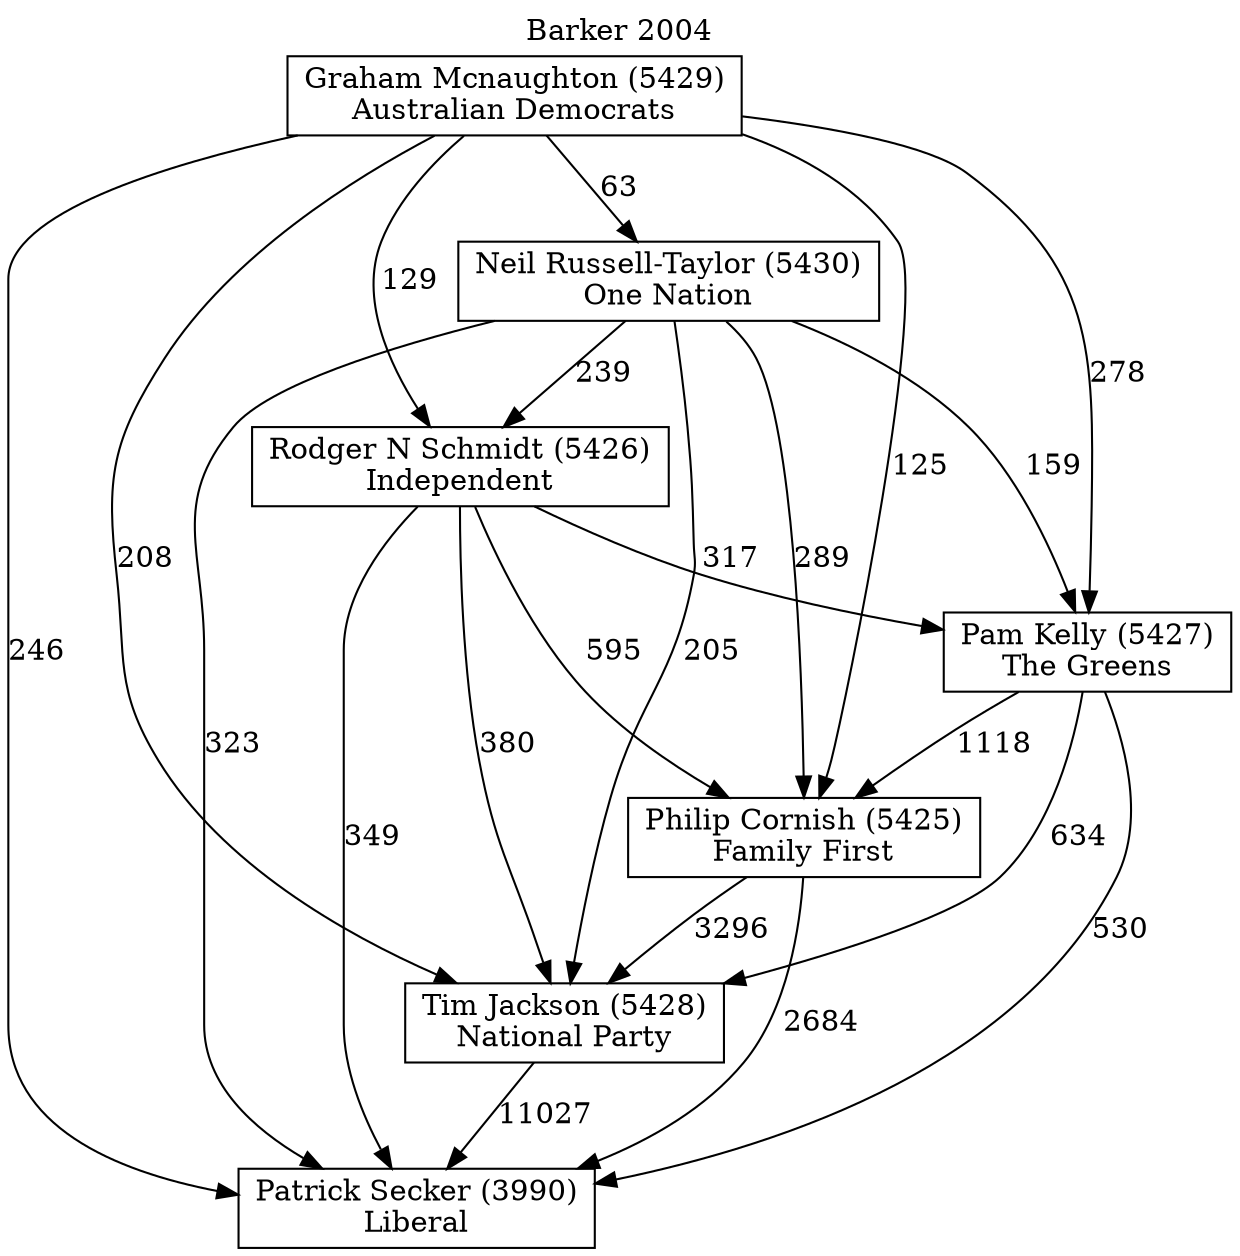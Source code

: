 // House preference flow
digraph "Patrick Secker (3990)_Barker_2004" {
	graph [label="Barker 2004" labelloc=t mclimit=10]
	node [shape=box]
	"Patrick Secker (3990)" [label="Patrick Secker (3990)
Liberal"]
	"Tim Jackson (5428)" [label="Tim Jackson (5428)
National Party"]
	"Philip Cornish (5425)" [label="Philip Cornish (5425)
Family First"]
	"Pam Kelly (5427)" [label="Pam Kelly (5427)
The Greens"]
	"Rodger N Schmidt (5426)" [label="Rodger N Schmidt (5426)
Independent"]
	"Neil Russell-Taylor (5430)" [label="Neil Russell-Taylor (5430)
One Nation"]
	"Graham Mcnaughton (5429)" [label="Graham Mcnaughton (5429)
Australian Democrats"]
	"Tim Jackson (5428)" -> "Patrick Secker (3990)" [label=11027]
	"Philip Cornish (5425)" -> "Tim Jackson (5428)" [label=3296]
	"Pam Kelly (5427)" -> "Philip Cornish (5425)" [label=1118]
	"Rodger N Schmidt (5426)" -> "Pam Kelly (5427)" [label=317]
	"Neil Russell-Taylor (5430)" -> "Rodger N Schmidt (5426)" [label=239]
	"Graham Mcnaughton (5429)" -> "Neil Russell-Taylor (5430)" [label=63]
	"Philip Cornish (5425)" -> "Patrick Secker (3990)" [label=2684]
	"Pam Kelly (5427)" -> "Patrick Secker (3990)" [label=530]
	"Rodger N Schmidt (5426)" -> "Patrick Secker (3990)" [label=349]
	"Neil Russell-Taylor (5430)" -> "Patrick Secker (3990)" [label=323]
	"Graham Mcnaughton (5429)" -> "Patrick Secker (3990)" [label=246]
	"Graham Mcnaughton (5429)" -> "Rodger N Schmidt (5426)" [label=129]
	"Neil Russell-Taylor (5430)" -> "Pam Kelly (5427)" [label=159]
	"Graham Mcnaughton (5429)" -> "Pam Kelly (5427)" [label=278]
	"Rodger N Schmidt (5426)" -> "Philip Cornish (5425)" [label=595]
	"Neil Russell-Taylor (5430)" -> "Philip Cornish (5425)" [label=289]
	"Graham Mcnaughton (5429)" -> "Philip Cornish (5425)" [label=125]
	"Pam Kelly (5427)" -> "Tim Jackson (5428)" [label=634]
	"Rodger N Schmidt (5426)" -> "Tim Jackson (5428)" [label=380]
	"Neil Russell-Taylor (5430)" -> "Tim Jackson (5428)" [label=205]
	"Graham Mcnaughton (5429)" -> "Tim Jackson (5428)" [label=208]
}
